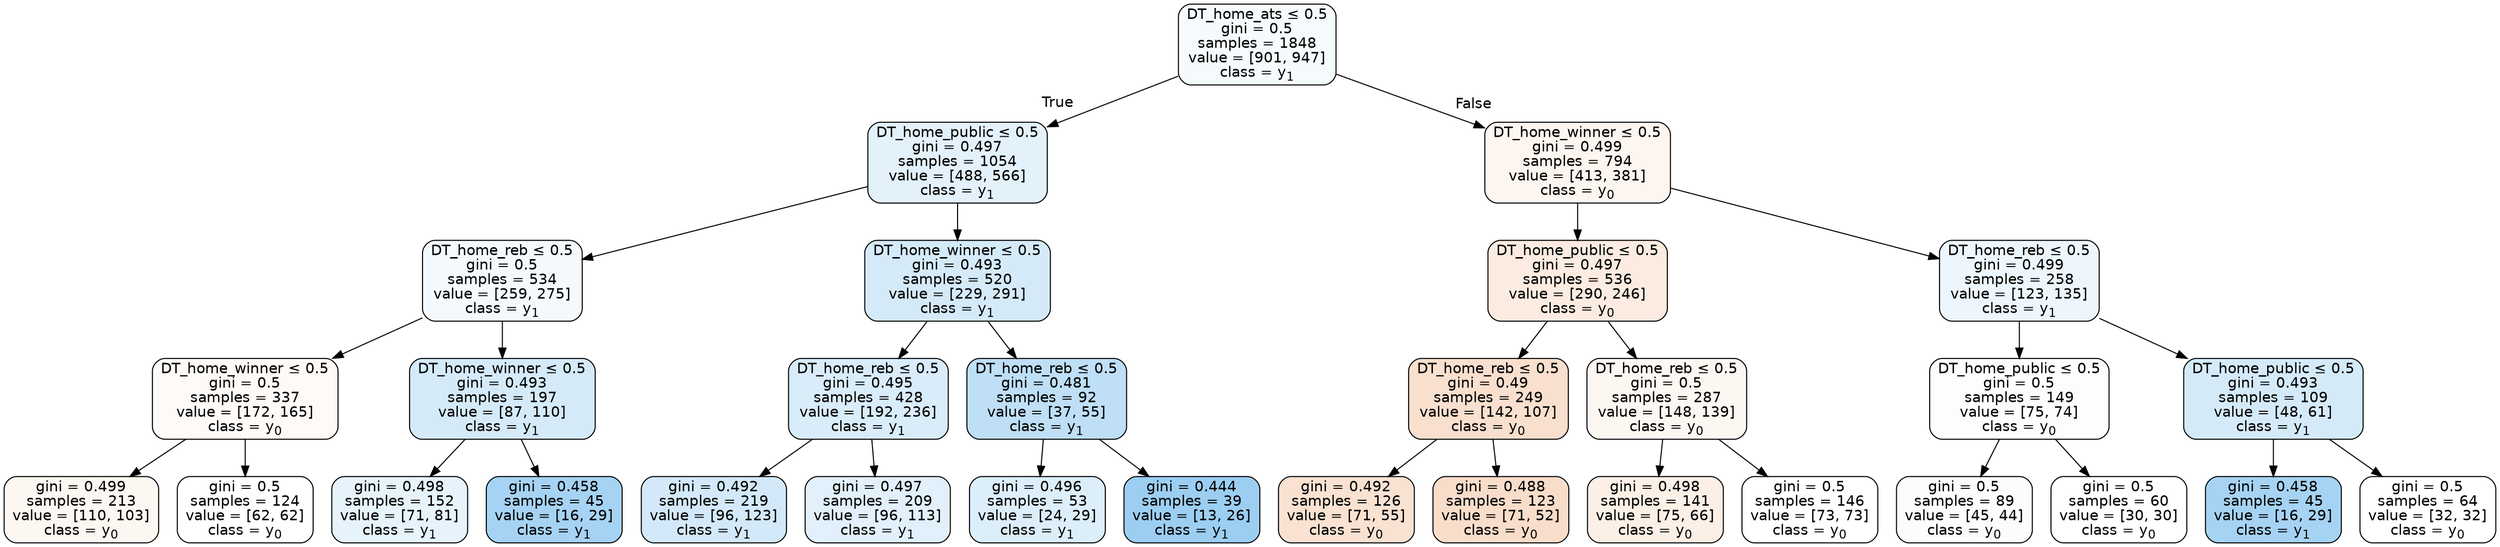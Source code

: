 digraph Tree {
node [shape=box, style="filled, rounded", color="black", fontname=helvetica] ;
edge [fontname=helvetica] ;
0 [label=<DT_home_ats &le; 0.5<br/>gini = 0.5<br/>samples = 1848<br/>value = [901, 947]<br/>class = y<SUB>1</SUB>>, fillcolor="#399de50c"] ;
1 [label=<DT_home_public &le; 0.5<br/>gini = 0.497<br/>samples = 1054<br/>value = [488, 566]<br/>class = y<SUB>1</SUB>>, fillcolor="#399de523"] ;
0 -> 1 [labeldistance=2.5, labelangle=45, headlabel="True"] ;
2 [label=<DT_home_reb &le; 0.5<br/>gini = 0.5<br/>samples = 534<br/>value = [259, 275]<br/>class = y<SUB>1</SUB>>, fillcolor="#399de50f"] ;
1 -> 2 ;
3 [label=<DT_home_winner &le; 0.5<br/>gini = 0.5<br/>samples = 337<br/>value = [172, 165]<br/>class = y<SUB>0</SUB>>, fillcolor="#e581390a"] ;
2 -> 3 ;
4 [label=<gini = 0.499<br/>samples = 213<br/>value = [110, 103]<br/>class = y<SUB>0</SUB>>, fillcolor="#e5813910"] ;
3 -> 4 ;
5 [label=<gini = 0.5<br/>samples = 124<br/>value = [62, 62]<br/>class = y<SUB>0</SUB>>, fillcolor="#e5813900"] ;
3 -> 5 ;
6 [label=<DT_home_winner &le; 0.5<br/>gini = 0.493<br/>samples = 197<br/>value = [87, 110]<br/>class = y<SUB>1</SUB>>, fillcolor="#399de535"] ;
2 -> 6 ;
7 [label=<gini = 0.498<br/>samples = 152<br/>value = [71, 81]<br/>class = y<SUB>1</SUB>>, fillcolor="#399de51f"] ;
6 -> 7 ;
8 [label=<gini = 0.458<br/>samples = 45<br/>value = [16, 29]<br/>class = y<SUB>1</SUB>>, fillcolor="#399de572"] ;
6 -> 8 ;
9 [label=<DT_home_winner &le; 0.5<br/>gini = 0.493<br/>samples = 520<br/>value = [229, 291]<br/>class = y<SUB>1</SUB>>, fillcolor="#399de536"] ;
1 -> 9 ;
10 [label=<DT_home_reb &le; 0.5<br/>gini = 0.495<br/>samples = 428<br/>value = [192, 236]<br/>class = y<SUB>1</SUB>>, fillcolor="#399de530"] ;
9 -> 10 ;
11 [label=<gini = 0.492<br/>samples = 219<br/>value = [96, 123]<br/>class = y<SUB>1</SUB>>, fillcolor="#399de538"] ;
10 -> 11 ;
12 [label=<gini = 0.497<br/>samples = 209<br/>value = [96, 113]<br/>class = y<SUB>1</SUB>>, fillcolor="#399de526"] ;
10 -> 12 ;
13 [label=<DT_home_reb &le; 0.5<br/>gini = 0.481<br/>samples = 92<br/>value = [37, 55]<br/>class = y<SUB>1</SUB>>, fillcolor="#399de553"] ;
9 -> 13 ;
14 [label=<gini = 0.496<br/>samples = 53<br/>value = [24, 29]<br/>class = y<SUB>1</SUB>>, fillcolor="#399de52c"] ;
13 -> 14 ;
15 [label=<gini = 0.444<br/>samples = 39<br/>value = [13, 26]<br/>class = y<SUB>1</SUB>>, fillcolor="#399de57f"] ;
13 -> 15 ;
16 [label=<DT_home_winner &le; 0.5<br/>gini = 0.499<br/>samples = 794<br/>value = [413, 381]<br/>class = y<SUB>0</SUB>>, fillcolor="#e5813914"] ;
0 -> 16 [labeldistance=2.5, labelangle=-45, headlabel="False"] ;
17 [label=<DT_home_public &le; 0.5<br/>gini = 0.497<br/>samples = 536<br/>value = [290, 246]<br/>class = y<SUB>0</SUB>>, fillcolor="#e5813927"] ;
16 -> 17 ;
18 [label=<DT_home_reb &le; 0.5<br/>gini = 0.49<br/>samples = 249<br/>value = [142, 107]<br/>class = y<SUB>0</SUB>>, fillcolor="#e581393f"] ;
17 -> 18 ;
19 [label=<gini = 0.492<br/>samples = 126<br/>value = [71, 55]<br/>class = y<SUB>0</SUB>>, fillcolor="#e5813939"] ;
18 -> 19 ;
20 [label=<gini = 0.488<br/>samples = 123<br/>value = [71, 52]<br/>class = y<SUB>0</SUB>>, fillcolor="#e5813944"] ;
18 -> 20 ;
21 [label=<DT_home_reb &le; 0.5<br/>gini = 0.5<br/>samples = 287<br/>value = [148, 139]<br/>class = y<SUB>0</SUB>>, fillcolor="#e5813910"] ;
17 -> 21 ;
22 [label=<gini = 0.498<br/>samples = 141<br/>value = [75, 66]<br/>class = y<SUB>0</SUB>>, fillcolor="#e581391f"] ;
21 -> 22 ;
23 [label=<gini = 0.5<br/>samples = 146<br/>value = [73, 73]<br/>class = y<SUB>0</SUB>>, fillcolor="#e5813900"] ;
21 -> 23 ;
24 [label=<DT_home_reb &le; 0.5<br/>gini = 0.499<br/>samples = 258<br/>value = [123, 135]<br/>class = y<SUB>1</SUB>>, fillcolor="#399de517"] ;
16 -> 24 ;
25 [label=<DT_home_public &le; 0.5<br/>gini = 0.5<br/>samples = 149<br/>value = [75, 74]<br/>class = y<SUB>0</SUB>>, fillcolor="#e5813903"] ;
24 -> 25 ;
26 [label=<gini = 0.5<br/>samples = 89<br/>value = [45, 44]<br/>class = y<SUB>0</SUB>>, fillcolor="#e5813906"] ;
25 -> 26 ;
27 [label=<gini = 0.5<br/>samples = 60<br/>value = [30, 30]<br/>class = y<SUB>0</SUB>>, fillcolor="#e5813900"] ;
25 -> 27 ;
28 [label=<DT_home_public &le; 0.5<br/>gini = 0.493<br/>samples = 109<br/>value = [48, 61]<br/>class = y<SUB>1</SUB>>, fillcolor="#399de536"] ;
24 -> 28 ;
29 [label=<gini = 0.458<br/>samples = 45<br/>value = [16, 29]<br/>class = y<SUB>1</SUB>>, fillcolor="#399de572"] ;
28 -> 29 ;
30 [label=<gini = 0.5<br/>samples = 64<br/>value = [32, 32]<br/>class = y<SUB>0</SUB>>, fillcolor="#e5813900"] ;
28 -> 30 ;
}